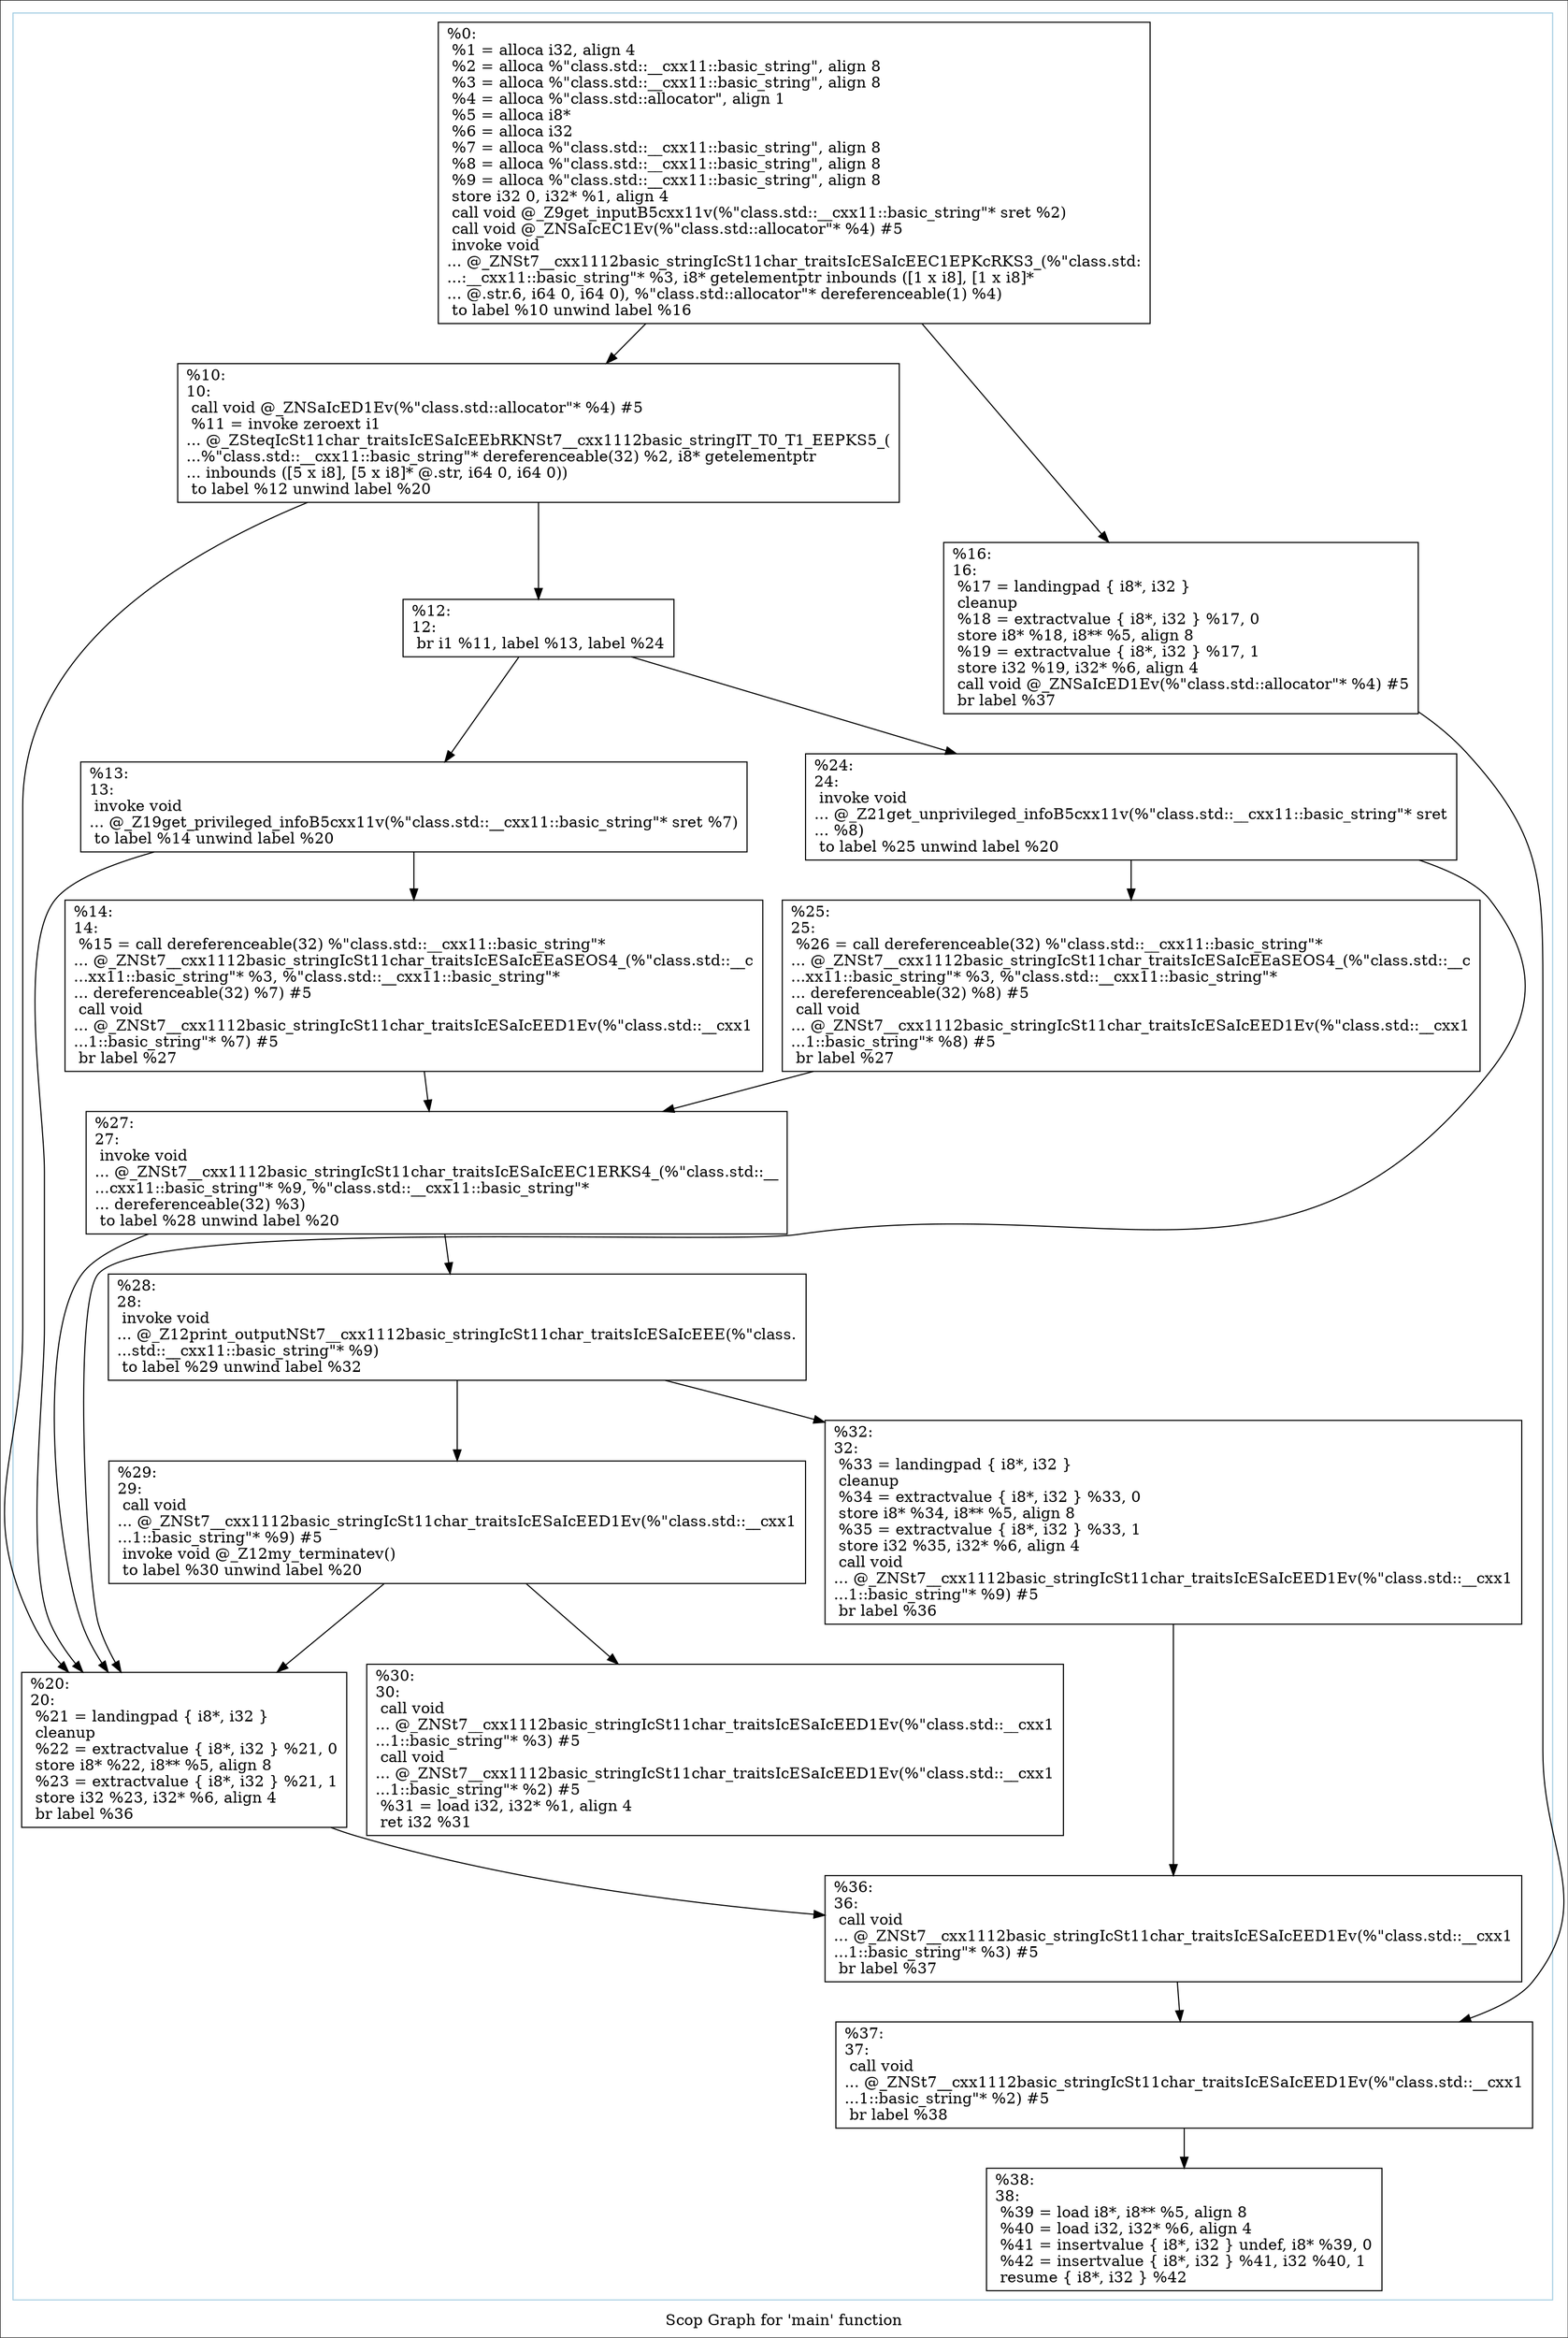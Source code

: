 digraph "Scop Graph for 'main' function" {
	label="Scop Graph for 'main' function";

	Node0x1b77c50 [shape=record,label="{%0:\l  %1 = alloca i32, align 4\l  %2 = alloca %\"class.std::__cxx11::basic_string\", align 8\l  %3 = alloca %\"class.std::__cxx11::basic_string\", align 8\l  %4 = alloca %\"class.std::allocator\", align 1\l  %5 = alloca i8*\l  %6 = alloca i32\l  %7 = alloca %\"class.std::__cxx11::basic_string\", align 8\l  %8 = alloca %\"class.std::__cxx11::basic_string\", align 8\l  %9 = alloca %\"class.std::__cxx11::basic_string\", align 8\l  store i32 0, i32* %1, align 4\l  call void @_Z9get_inputB5cxx11v(%\"class.std::__cxx11::basic_string\"* sret %2)\l  call void @_ZNSaIcEC1Ev(%\"class.std::allocator\"* %4) #5\l  invoke void\l... @_ZNSt7__cxx1112basic_stringIcSt11char_traitsIcESaIcEEC1EPKcRKS3_(%\"class.std:\l...:__cxx11::basic_string\"* %3, i8* getelementptr inbounds ([1 x i8], [1 x i8]*\l... @.str.6, i64 0, i64 0), %\"class.std::allocator\"* dereferenceable(1) %4)\l          to label %10 unwind label %16\l}"];
	Node0x1b77c50 -> Node0x1b7bfc0;
	Node0x1b77c50 -> Node0x1b7c730;
	Node0x1b7bfc0 [shape=record,label="{%10:\l10:                                               \l  call void @_ZNSaIcED1Ev(%\"class.std::allocator\"* %4) #5\l  %11 = invoke zeroext i1\l... @_ZSteqIcSt11char_traitsIcESaIcEEbRKNSt7__cxx1112basic_stringIT_T0_T1_EEPKS5_(\l...%\"class.std::__cxx11::basic_string\"* dereferenceable(32) %2, i8* getelementptr\l... inbounds ([5 x i8], [5 x i8]* @.str, i64 0, i64 0))\l          to label %12 unwind label %20\l}"];
	Node0x1b7bfc0 -> Node0x1b7c790;
	Node0x1b7bfc0 -> Node0x1b7d350;
	Node0x1b7c790 [shape=record,label="{%12:\l12:                                               \l  br i1 %11, label %13, label %24\l}"];
	Node0x1b7c790 -> Node0x1b7d3b0;
	Node0x1b7c790 -> Node0x1b7d410;
	Node0x1b7d3b0 [shape=record,label="{%13:\l13:                                               \l  invoke void\l... @_Z19get_privileged_infoB5cxx11v(%\"class.std::__cxx11::basic_string\"* sret %7)\l          to label %14 unwind label %20\l}"];
	Node0x1b7d3b0 -> Node0x1b7d470;
	Node0x1b7d3b0 -> Node0x1b7d350;
	Node0x1b7d470 [shape=record,label="{%14:\l14:                                               \l  %15 = call dereferenceable(32) %\"class.std::__cxx11::basic_string\"*\l... @_ZNSt7__cxx1112basic_stringIcSt11char_traitsIcESaIcEEaSEOS4_(%\"class.std::__c\l...xx11::basic_string\"* %3, %\"class.std::__cxx11::basic_string\"*\l... dereferenceable(32) %7) #5\l  call void\l... @_ZNSt7__cxx1112basic_stringIcSt11char_traitsIcESaIcEED1Ev(%\"class.std::__cxx1\l...1::basic_string\"* %7) #5\l  br label %27\l}"];
	Node0x1b7d470 -> Node0x1b7d5b0;
	Node0x1b7d5b0 [shape=record,label="{%27:\l27:                                               \l  invoke void\l... @_ZNSt7__cxx1112basic_stringIcSt11char_traitsIcESaIcEEC1ERKS4_(%\"class.std::__\l...cxx11::basic_string\"* %9, %\"class.std::__cxx11::basic_string\"*\l... dereferenceable(32) %3)\l          to label %28 unwind label %20\l}"];
	Node0x1b7d5b0 -> Node0x1b7def0;
	Node0x1b7d5b0 -> Node0x1b7d350;
	Node0x1b7def0 [shape=record,label="{%28:\l28:                                               \l  invoke void\l... @_Z12print_outputNSt7__cxx1112basic_stringIcSt11char_traitsIcESaIcEEE(%\"class.\l...std::__cxx11::basic_string\"* %9)\l          to label %29 unwind label %32\l}"];
	Node0x1b7def0 -> Node0x1b7e540;
	Node0x1b7def0 -> Node0x1b7ea60;
	Node0x1b7e540 [shape=record,label="{%29:\l29:                                               \l  call void\l... @_ZNSt7__cxx1112basic_stringIcSt11char_traitsIcESaIcEED1Ev(%\"class.std::__cxx1\l...1::basic_string\"* %9) #5\l  invoke void @_Z12my_terminatev()\l          to label %30 unwind label %20\l}"];
	Node0x1b7e540 -> Node0x1b7eac0;
	Node0x1b7e540 -> Node0x1b7d350;
	Node0x1b7eac0 [shape=record,label="{%30:\l30:                                               \l  call void\l... @_ZNSt7__cxx1112basic_stringIcSt11char_traitsIcESaIcEED1Ev(%\"class.std::__cxx1\l...1::basic_string\"* %3) #5\l  call void\l... @_ZNSt7__cxx1112basic_stringIcSt11char_traitsIcESaIcEED1Ev(%\"class.std::__cxx1\l...1::basic_string\"* %2) #5\l  %31 = load i32, i32* %1, align 4\l  ret i32 %31\l}"];
	Node0x1b7d350 [shape=record,label="{%20:\l20:                                               \l  %21 = landingpad \{ i8*, i32 \}\l          cleanup\l  %22 = extractvalue \{ i8*, i32 \} %21, 0\l  store i8* %22, i8** %5, align 8\l  %23 = extractvalue \{ i8*, i32 \} %21, 1\l  store i32 %23, i32* %6, align 4\l  br label %36\l}"];
	Node0x1b7d350 -> Node0x1b7f1c0;
	Node0x1b7f1c0 [shape=record,label="{%36:\l36:                                               \l  call void\l... @_ZNSt7__cxx1112basic_stringIcSt11char_traitsIcESaIcEED1Ev(%\"class.std::__cxx1\l...1::basic_string\"* %3) #5\l  br label %37\l}"];
	Node0x1b7f1c0 -> Node0x1b801f0;
	Node0x1b801f0 [shape=record,label="{%37:\l37:                                               \l  call void\l... @_ZNSt7__cxx1112basic_stringIcSt11char_traitsIcESaIcEED1Ev(%\"class.std::__cxx1\l...1::basic_string\"* %2) #5\l  br label %38\l}"];
	Node0x1b801f0 -> Node0x1b80250;
	Node0x1b80250 [shape=record,label="{%38:\l38:                                               \l  %39 = load i8*, i8** %5, align 8\l  %40 = load i32, i32* %6, align 4\l  %41 = insertvalue \{ i8*, i32 \} undef, i8* %39, 0\l  %42 = insertvalue \{ i8*, i32 \} %41, i32 %40, 1\l  resume \{ i8*, i32 \} %42\l}"];
	Node0x1b7ea60 [shape=record,label="{%32:\l32:                                               \l  %33 = landingpad \{ i8*, i32 \}\l          cleanup\l  %34 = extractvalue \{ i8*, i32 \} %33, 0\l  store i8* %34, i8** %5, align 8\l  %35 = extractvalue \{ i8*, i32 \} %33, 1\l  store i32 %35, i32* %6, align 4\l  call void\l... @_ZNSt7__cxx1112basic_stringIcSt11char_traitsIcESaIcEED1Ev(%\"class.std::__cxx1\l...1::basic_string\"* %9) #5\l  br label %36\l}"];
	Node0x1b7ea60 -> Node0x1b7f1c0;
	Node0x1b7d410 [shape=record,label="{%24:\l24:                                               \l  invoke void\l... @_Z21get_unprivileged_infoB5cxx11v(%\"class.std::__cxx11::basic_string\"* sret\l... %8)\l          to label %25 unwind label %20\l}"];
	Node0x1b7d410 -> Node0x1b802b0;
	Node0x1b7d410 -> Node0x1b7d350;
	Node0x1b802b0 [shape=record,label="{%25:\l25:                                               \l  %26 = call dereferenceable(32) %\"class.std::__cxx11::basic_string\"*\l... @_ZNSt7__cxx1112basic_stringIcSt11char_traitsIcESaIcEEaSEOS4_(%\"class.std::__c\l...xx11::basic_string\"* %3, %\"class.std::__cxx11::basic_string\"*\l... dereferenceable(32) %8) #5\l  call void\l... @_ZNSt7__cxx1112basic_stringIcSt11char_traitsIcESaIcEED1Ev(%\"class.std::__cxx1\l...1::basic_string\"* %8) #5\l  br label %27\l}"];
	Node0x1b802b0 -> Node0x1b7d5b0;
	Node0x1b7c730 [shape=record,label="{%16:\l16:                                               \l  %17 = landingpad \{ i8*, i32 \}\l          cleanup\l  %18 = extractvalue \{ i8*, i32 \} %17, 0\l  store i8* %18, i8** %5, align 8\l  %19 = extractvalue \{ i8*, i32 \} %17, 1\l  store i32 %19, i32* %6, align 4\l  call void @_ZNSaIcED1Ev(%\"class.std::allocator\"* %4) #5\l  br label %37\l}"];
	Node0x1b7c730 -> Node0x1b801f0;
	colorscheme = "paired12"
        subgraph cluster_0x1b1d2a0 {
          label = "";
          style = solid;
          color = 1
          Node0x1b77c50;
          Node0x1b7bfc0;
          Node0x1b7c790;
          Node0x1b7d3b0;
          Node0x1b7d470;
          Node0x1b7d5b0;
          Node0x1b7def0;
          Node0x1b7e540;
          Node0x1b7eac0;
          Node0x1b7d350;
          Node0x1b7f1c0;
          Node0x1b801f0;
          Node0x1b80250;
          Node0x1b7ea60;
          Node0x1b7d410;
          Node0x1b802b0;
          Node0x1b7c730;
        }
}

